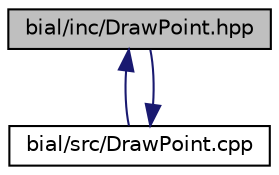 digraph "bial/inc/DrawPoint.hpp"
{
  edge [fontname="Helvetica",fontsize="10",labelfontname="Helvetica",labelfontsize="10"];
  node [fontname="Helvetica",fontsize="10",shape=record];
  Node1 [label="bial/inc/DrawPoint.hpp",height=0.2,width=0.4,color="black", fillcolor="grey75", style="filled", fontcolor="black"];
  Node1 -> Node2 [dir="back",color="midnightblue",fontsize="10",style="solid",fontname="Helvetica"];
  Node2 [label="bial/src/DrawPoint.cpp",height=0.2,width=0.4,color="black", fillcolor="white", style="filled",URL="$_draw_point_8cpp.html"];
  Node2 -> Node1 [dir="back",color="midnightblue",fontsize="10",style="solid",fontname="Helvetica"];
}
